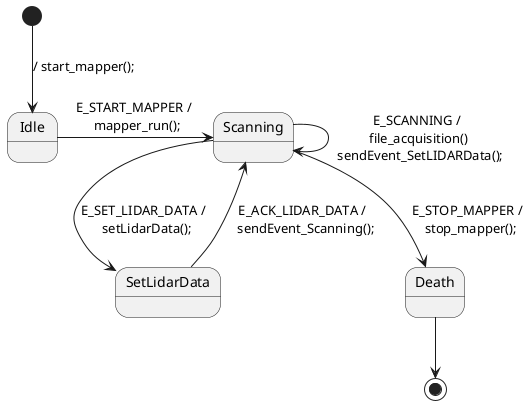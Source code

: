 

@startuml mapper

[*] --> Idle : / start_mapper();

Idle -> Scanning : E_START_MAPPER / \n mapper_run();

Scanning -> Scanning : E_SCANNING / \n file_acquisition() \n sendEvent_SetLIDARData();
Scanning -> SetLidarData : E_SET_LIDAR_DATA / \n setLidarData();
SetLidarData --> Scanning : E_ACK_LIDAR_DATA / \n sendEvent_Scanning();
Scanning --> Death : E_STOP_MAPPER / \n stop_mapper();

Death --> [*]

@enduml

